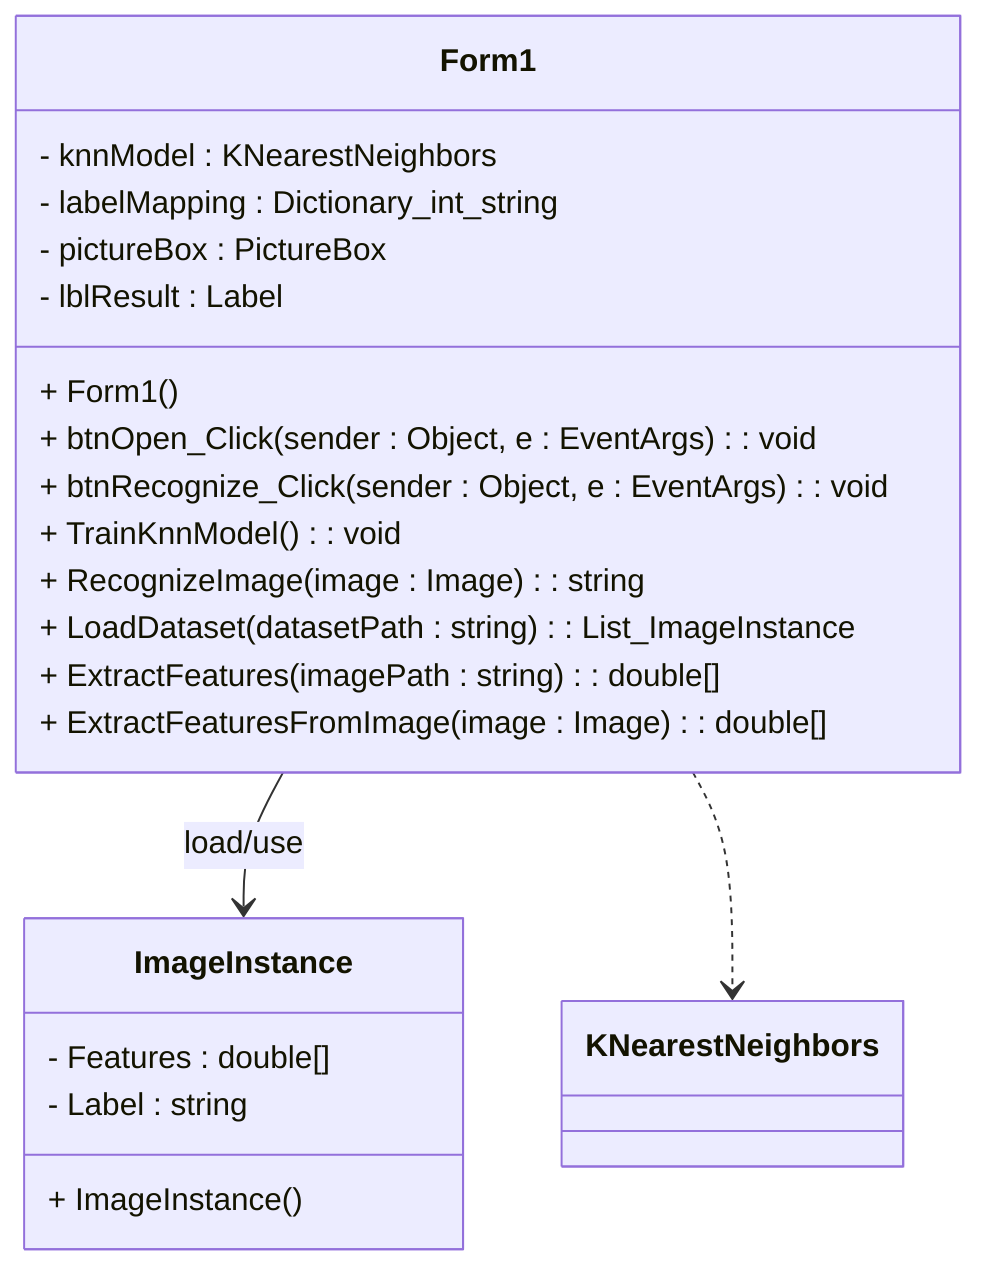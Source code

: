 classDiagram
    %% Lớp chính chứa giao diện người dùng
    class Form1 {
      - knnModel : KNearestNeighbors
      - labelMapping : Dictionary_int_string
      - pictureBox : PictureBox
      - lblResult : Label
      + Form1()
      + btnOpen_Click(sender : Object, e : EventArgs) : void
      + btnRecognize_Click(sender : Object, e : EventArgs) : void
      + TrainKnnModel() : void
      + RecognizeImage(image : Image) : string
      + LoadDataset(datasetPath : string) : List_ImageInstance
      + ExtractFeatures(imagePath : string) : double[]
      + ExtractFeaturesFromImage(image : Image) : double[]
    }
    
    %% Lớp dùng để lưu thông tin mỗi mẫu dữ liệu
    class ImageInstance {
      - Features : double[]
      - Label : string
      + ImageInstance()
    }
    
    %% Quan hệ: Form1 tạo và sử dụng các đối tượng ImageInstance
    Form1 --> ImageInstance : load/use
    
    %% Sự phụ thuộc của Form1 vào thư viện Accord.NET (KNearestNeighbors)
    Form1 ..> KNearestNeighbors